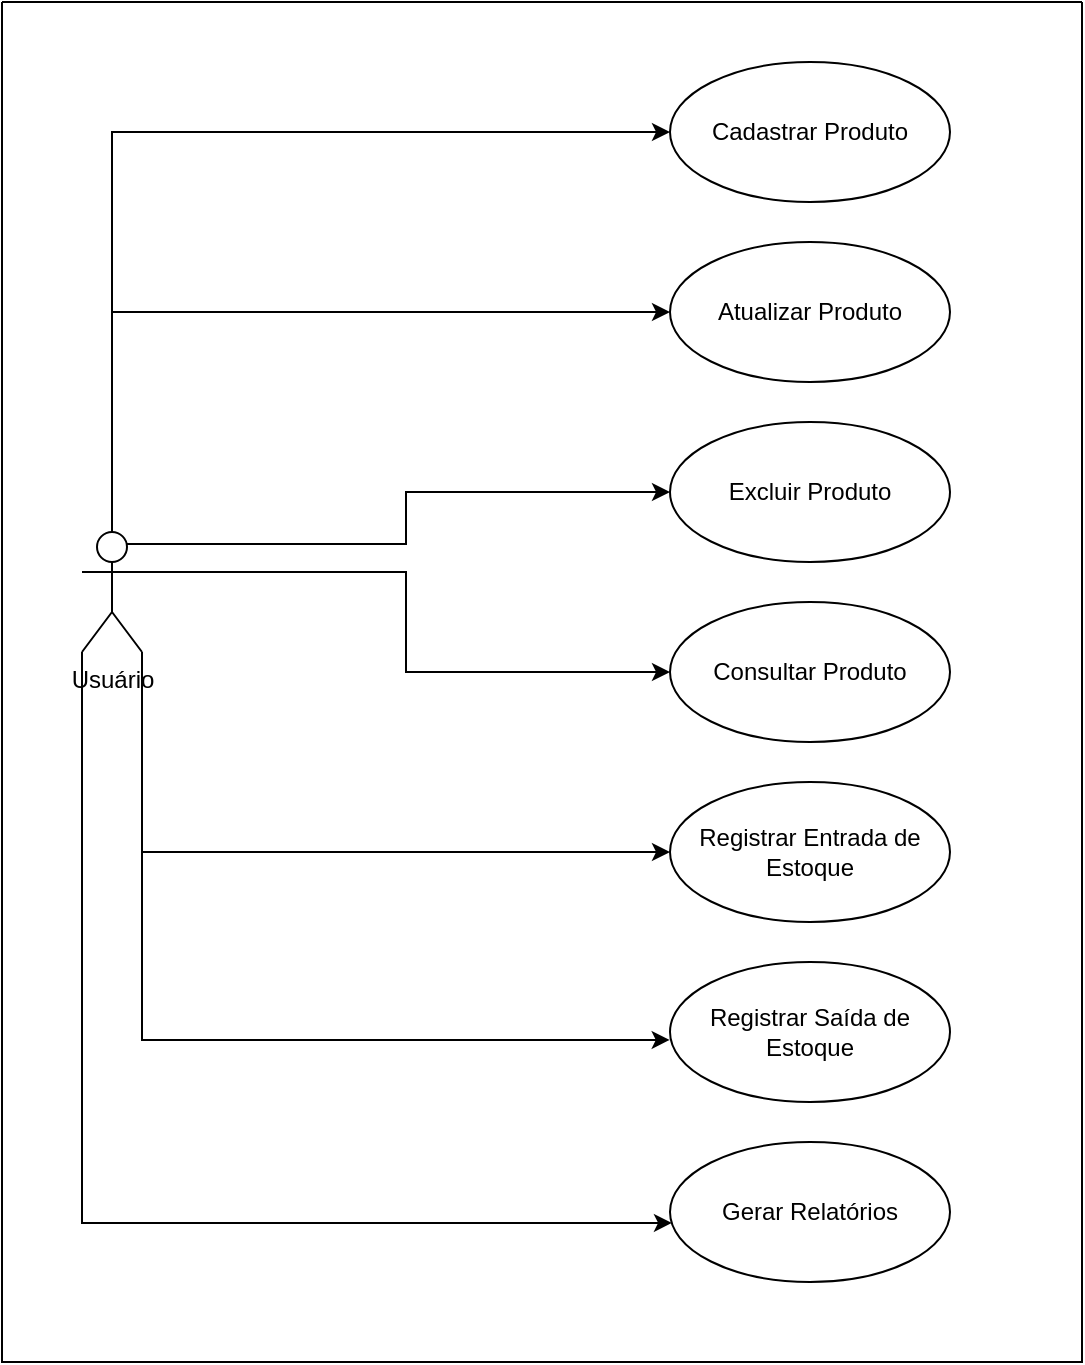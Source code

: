 <mxfile version="27.0.8">
  <diagram name="Página-1" id="2JVhGUhv2rKtgwsSf4De">
    <mxGraphModel dx="1678" dy="874" grid="1" gridSize="10" guides="1" tooltips="1" connect="1" arrows="1" fold="1" page="1" pageScale="1" pageWidth="827" pageHeight="1169" math="0" shadow="0">
      <root>
        <mxCell id="0" />
        <mxCell id="1" parent="0" />
        <mxCell id="xU_O2w-L9glltsBwObbX-2" value="Cadastrar Produto" style="ellipse;whiteSpace=wrap;html=1;" vertex="1" parent="1">
          <mxGeometry x="344" y="290" width="140" height="70" as="geometry" />
        </mxCell>
        <mxCell id="xU_O2w-L9glltsBwObbX-7" value="Atualizar Produto" style="ellipse;whiteSpace=wrap;html=1;" vertex="1" parent="1">
          <mxGeometry x="344" y="380" width="140" height="70" as="geometry" />
        </mxCell>
        <mxCell id="xU_O2w-L9glltsBwObbX-8" value="Consultar Produto" style="ellipse;whiteSpace=wrap;html=1;" vertex="1" parent="1">
          <mxGeometry x="344" y="560" width="140" height="70" as="geometry" />
        </mxCell>
        <mxCell id="xU_O2w-L9glltsBwObbX-9" value="Excluir Produto" style="ellipse;whiteSpace=wrap;html=1;" vertex="1" parent="1">
          <mxGeometry x="344" y="470" width="140" height="70" as="geometry" />
        </mxCell>
        <mxCell id="xU_O2w-L9glltsBwObbX-10" value="Registrar Entrada de Estoque" style="ellipse;whiteSpace=wrap;html=1;" vertex="1" parent="1">
          <mxGeometry x="344" y="650" width="140" height="70" as="geometry" />
        </mxCell>
        <mxCell id="xU_O2w-L9glltsBwObbX-11" value="Registrar Saída de Estoque" style="ellipse;whiteSpace=wrap;html=1;" vertex="1" parent="1">
          <mxGeometry x="344" y="740" width="140" height="70" as="geometry" />
        </mxCell>
        <mxCell id="xU_O2w-L9glltsBwObbX-12" value="Gerar Relatórios" style="ellipse;whiteSpace=wrap;html=1;" vertex="1" parent="1">
          <mxGeometry x="344" y="830" width="140" height="70" as="geometry" />
        </mxCell>
        <mxCell id="xU_O2w-L9glltsBwObbX-15" value="" style="swimlane;startSize=0;" vertex="1" parent="1">
          <mxGeometry x="10" y="260" width="540" height="680" as="geometry" />
        </mxCell>
        <mxCell id="xU_O2w-L9glltsBwObbX-1" value="Usuário" style="shape=umlActor;verticalLabelPosition=bottom;verticalAlign=top;html=1;" vertex="1" parent="xU_O2w-L9glltsBwObbX-15">
          <mxGeometry x="40" y="265" width="30" height="60" as="geometry" />
        </mxCell>
        <mxCell id="xU_O2w-L9glltsBwObbX-31" style="edgeStyle=orthogonalEdgeStyle;rounded=0;orthogonalLoop=1;jettySize=auto;html=1;exitX=0.5;exitY=0;exitDx=0;exitDy=0;exitPerimeter=0;entryX=0;entryY=0.5;entryDx=0;entryDy=0;" edge="1" parent="1" source="xU_O2w-L9glltsBwObbX-1" target="xU_O2w-L9glltsBwObbX-2">
          <mxGeometry relative="1" as="geometry" />
        </mxCell>
        <mxCell id="xU_O2w-L9glltsBwObbX-32" style="edgeStyle=orthogonalEdgeStyle;rounded=0;orthogonalLoop=1;jettySize=auto;html=1;exitX=0.5;exitY=0;exitDx=0;exitDy=0;exitPerimeter=0;entryX=0;entryY=0.5;entryDx=0;entryDy=0;" edge="1" parent="1" source="xU_O2w-L9glltsBwObbX-1" target="xU_O2w-L9glltsBwObbX-7">
          <mxGeometry relative="1" as="geometry" />
        </mxCell>
        <mxCell id="xU_O2w-L9glltsBwObbX-33" style="edgeStyle=orthogonalEdgeStyle;rounded=0;orthogonalLoop=1;jettySize=auto;html=1;exitX=0.75;exitY=0.1;exitDx=0;exitDy=0;exitPerimeter=0;entryX=0;entryY=0.5;entryDx=0;entryDy=0;" edge="1" parent="1" source="xU_O2w-L9glltsBwObbX-1" target="xU_O2w-L9glltsBwObbX-9">
          <mxGeometry relative="1" as="geometry" />
        </mxCell>
        <mxCell id="xU_O2w-L9glltsBwObbX-36" style="edgeStyle=orthogonalEdgeStyle;rounded=0;orthogonalLoop=1;jettySize=auto;html=1;exitX=1;exitY=1;exitDx=0;exitDy=0;exitPerimeter=0;entryX=-0.001;entryY=0.557;entryDx=0;entryDy=0;entryPerimeter=0;" edge="1" parent="1" source="xU_O2w-L9glltsBwObbX-1" target="xU_O2w-L9glltsBwObbX-11">
          <mxGeometry relative="1" as="geometry" />
        </mxCell>
        <mxCell id="xU_O2w-L9glltsBwObbX-37" style="edgeStyle=orthogonalEdgeStyle;rounded=0;orthogonalLoop=1;jettySize=auto;html=1;exitX=0;exitY=1;exitDx=0;exitDy=0;exitPerimeter=0;entryX=0.007;entryY=0.578;entryDx=0;entryDy=0;entryPerimeter=0;" edge="1" parent="1" source="xU_O2w-L9glltsBwObbX-1" target="xU_O2w-L9glltsBwObbX-12">
          <mxGeometry relative="1" as="geometry" />
        </mxCell>
        <mxCell id="xU_O2w-L9glltsBwObbX-38" style="edgeStyle=orthogonalEdgeStyle;rounded=0;orthogonalLoop=1;jettySize=auto;html=1;exitX=1;exitY=0.333;exitDx=0;exitDy=0;exitPerimeter=0;entryX=0;entryY=0.5;entryDx=0;entryDy=0;" edge="1" parent="1" source="xU_O2w-L9glltsBwObbX-1" target="xU_O2w-L9glltsBwObbX-8">
          <mxGeometry relative="1" as="geometry" />
        </mxCell>
        <mxCell id="xU_O2w-L9glltsBwObbX-40" style="edgeStyle=orthogonalEdgeStyle;rounded=0;orthogonalLoop=1;jettySize=auto;html=1;exitX=1;exitY=1;exitDx=0;exitDy=0;exitPerimeter=0;entryX=0;entryY=0.5;entryDx=0;entryDy=0;" edge="1" parent="1" source="xU_O2w-L9glltsBwObbX-1" target="xU_O2w-L9glltsBwObbX-10">
          <mxGeometry relative="1" as="geometry" />
        </mxCell>
      </root>
    </mxGraphModel>
  </diagram>
</mxfile>
